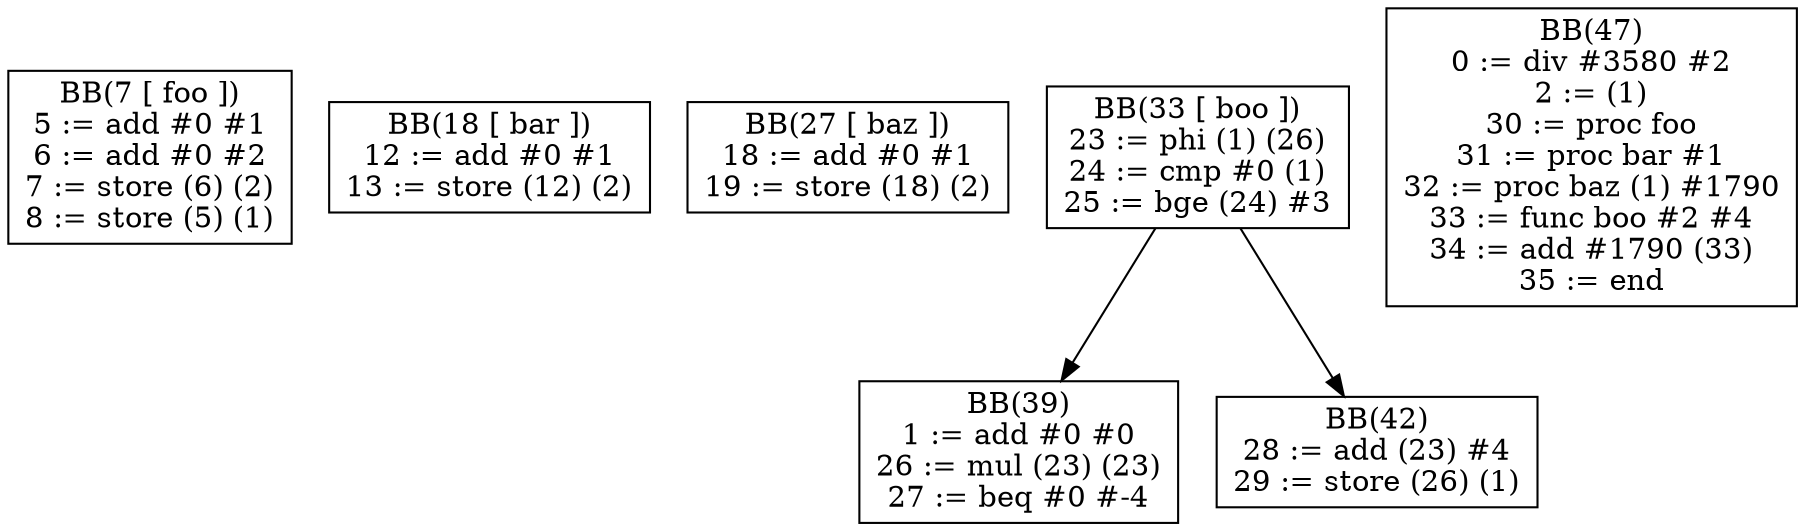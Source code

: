 digraph dom {
BB7[shape = box, label = "BB(7 [ foo ])\n" + "5 := add #0 #1\n" + "6 := add #0 #2\n" + "7 := store (6) (2)\n" + "8 := store (5) (1)\n"];
BB18[shape = box, label = "BB(18 [ bar ])\n" + "12 := add #0 #1\n" + "13 := store (12) (2)\n"];
BB27[shape = box, label = "BB(27 [ baz ])\n" + "18 := add #0 #1\n" + "19 := store (18) (2)\n"];
BB33[shape = box, label = "BB(33 [ boo ])\n" + "23 := phi (1) (26)\n" + "24 := cmp #0 (1)\n" + "25 := bge (24) #3\n"];
BB39[shape = box, label = "BB(39)\n" + "1 := add #0 #0\n" + "26 := mul (23) (23)\n" + "27 := beq #0 #-4\n"];
BB42[shape = box, label = "BB(42)\n" + "28 := add (23) #4\n" + "29 := store (26) (1)\n"];
BB33 -> BB39;
BB33 -> BB42;
BB47[shape = box, label = "BB(47)\n" + "0 := div #3580 #2\n" + "2 := (1)\n" + "30 := proc foo\n" + "31 := proc bar #1\n" + "32 := proc baz (1) #1790\n" + "33 := func boo #2 #4\n" + "34 := add #1790 (33)\n" + "35 := end\n"];
}

